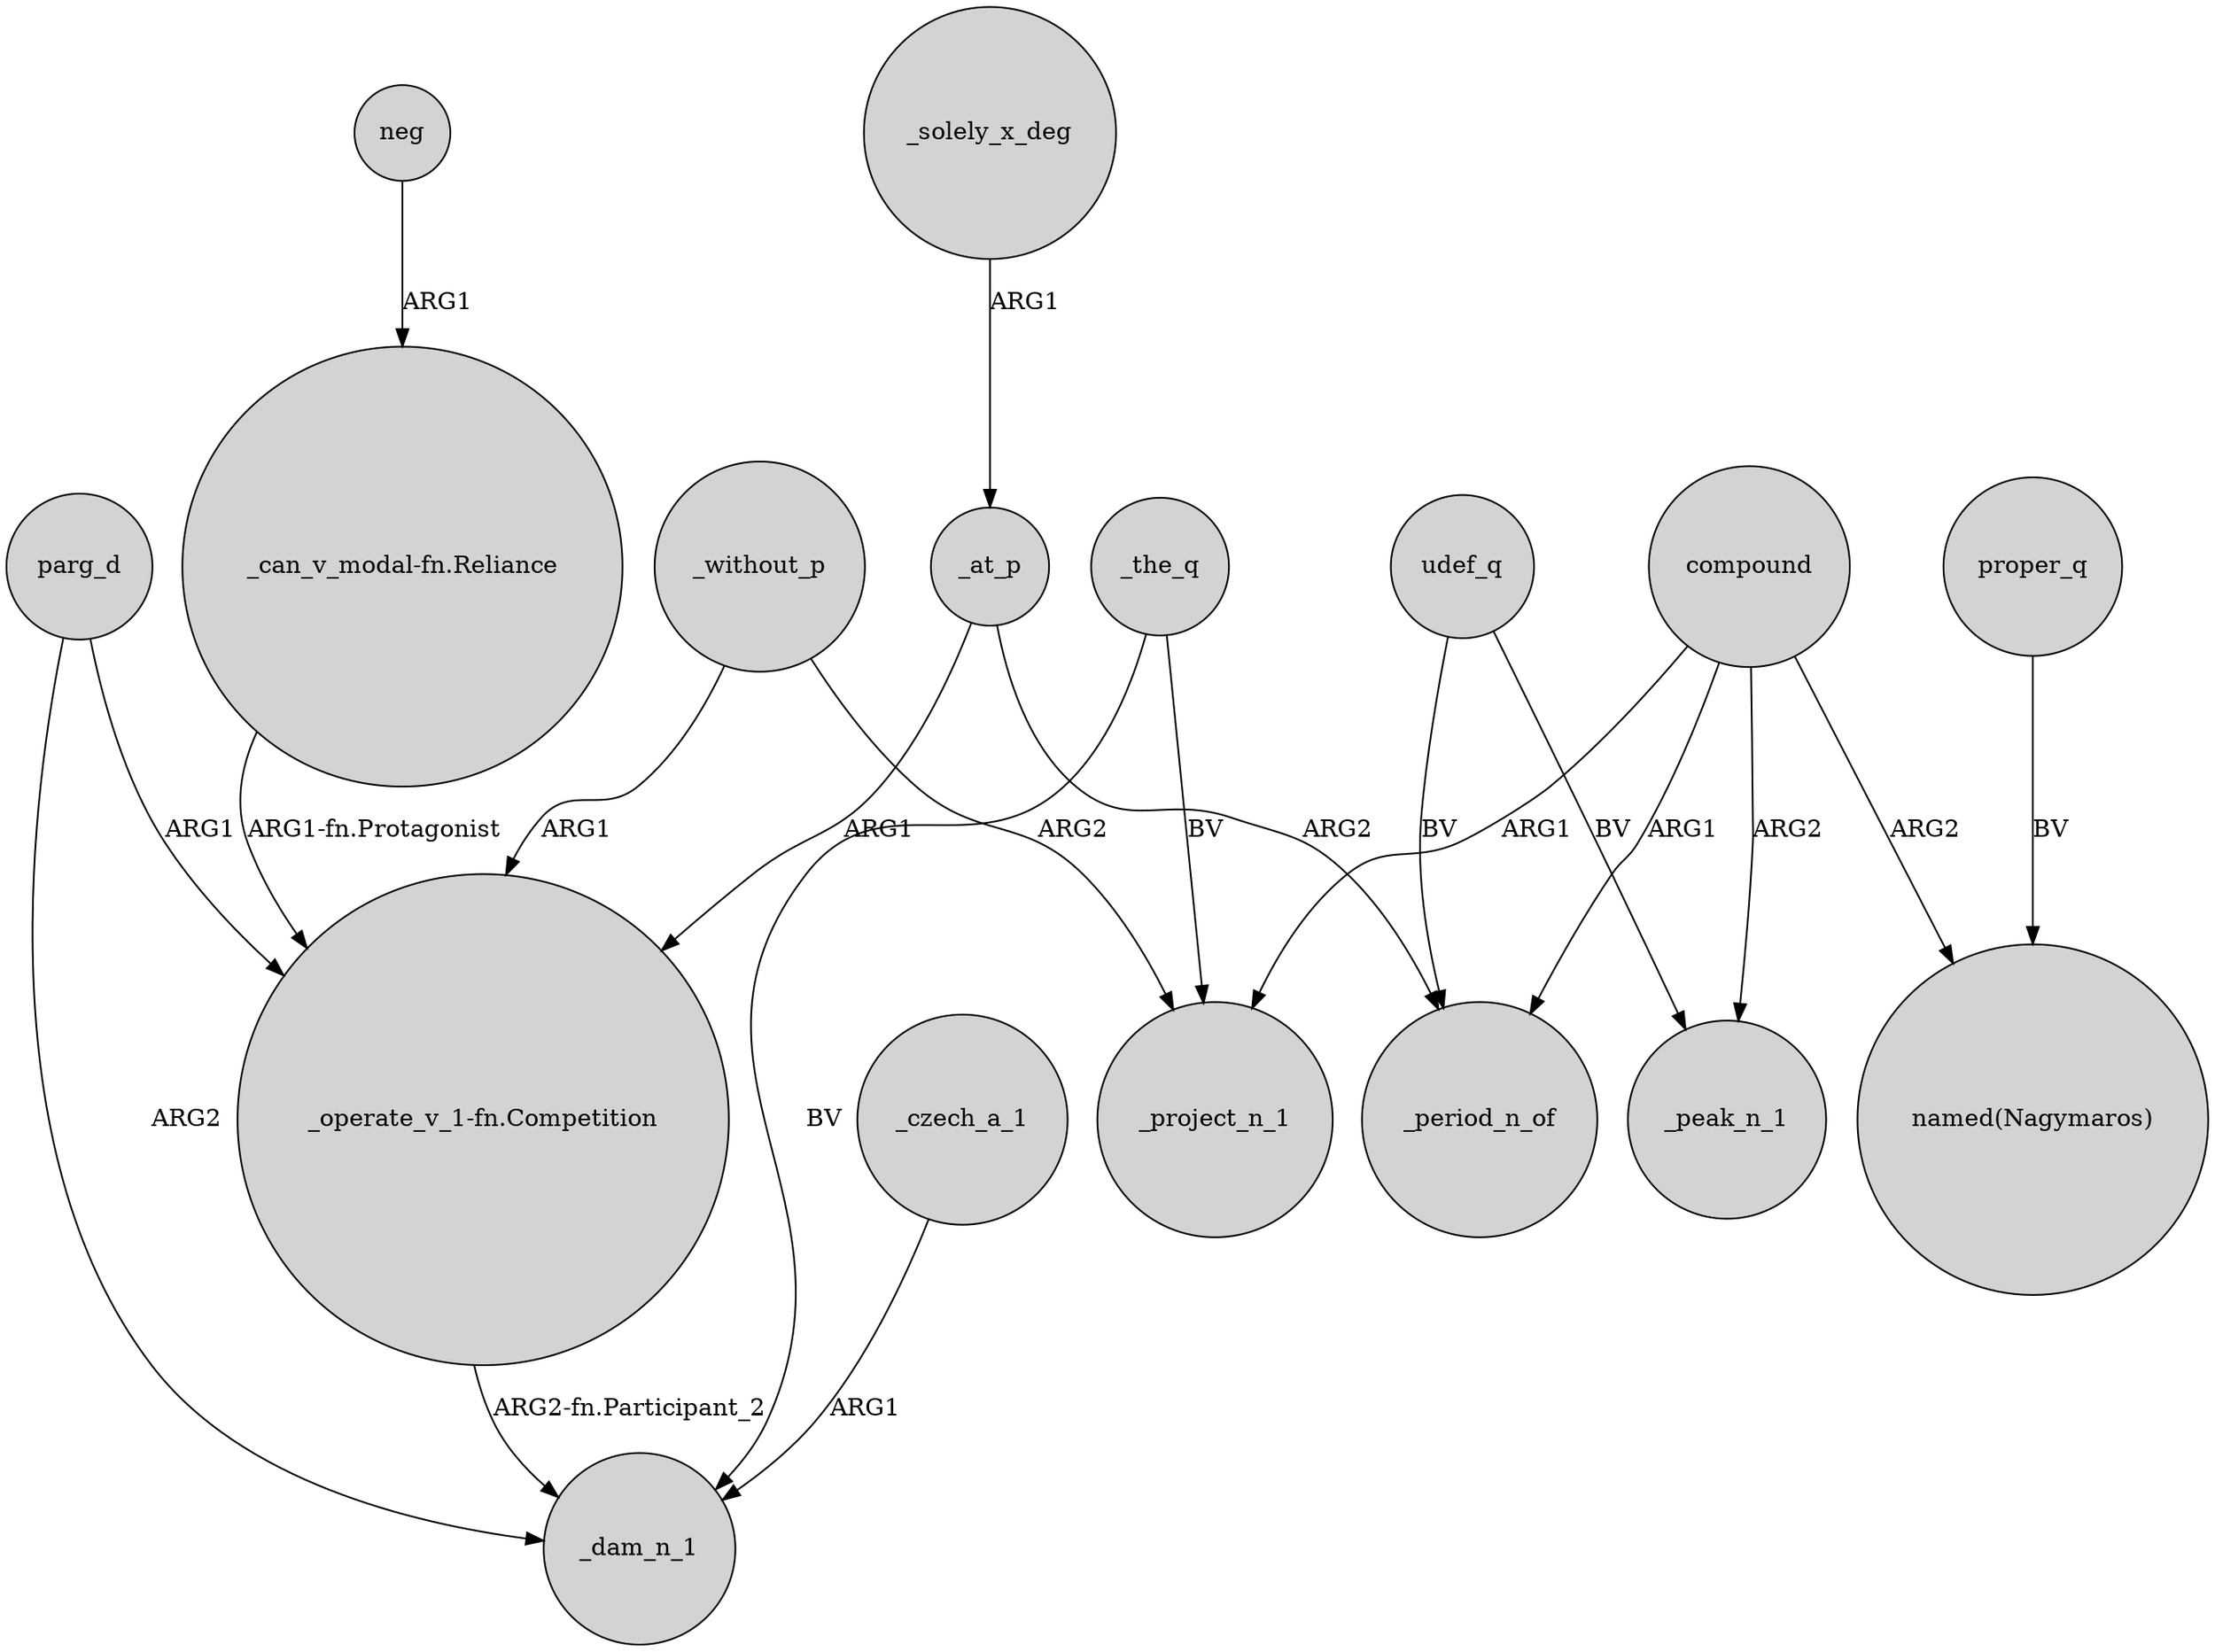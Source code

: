 digraph {
	node [shape=circle style=filled]
	parg_d -> "_operate_v_1-fn.Competition" [label=ARG1]
	udef_q -> _peak_n_1 [label=BV]
	compound -> _period_n_of [label=ARG1]
	compound -> _project_n_1 [label=ARG1]
	proper_q -> "named(Nagymaros)" [label=BV]
	udef_q -> _period_n_of [label=BV]
	compound -> "named(Nagymaros)" [label=ARG2]
	_the_q -> _dam_n_1 [label=BV]
	neg -> "_can_v_modal-fn.Reliance" [label=ARG1]
	_the_q -> _project_n_1 [label=BV]
	_without_p -> _project_n_1 [label=ARG2]
	"_can_v_modal-fn.Reliance" -> "_operate_v_1-fn.Competition" [label="ARG1-fn.Protagonist"]
	_at_p -> "_operate_v_1-fn.Competition" [label=ARG1]
	_without_p -> "_operate_v_1-fn.Competition" [label=ARG1]
	parg_d -> _dam_n_1 [label=ARG2]
	_at_p -> _period_n_of [label=ARG2]
	_solely_x_deg -> _at_p [label=ARG1]
	compound -> _peak_n_1 [label=ARG2]
	_czech_a_1 -> _dam_n_1 [label=ARG1]
	"_operate_v_1-fn.Competition" -> _dam_n_1 [label="ARG2-fn.Participant_2"]
}

